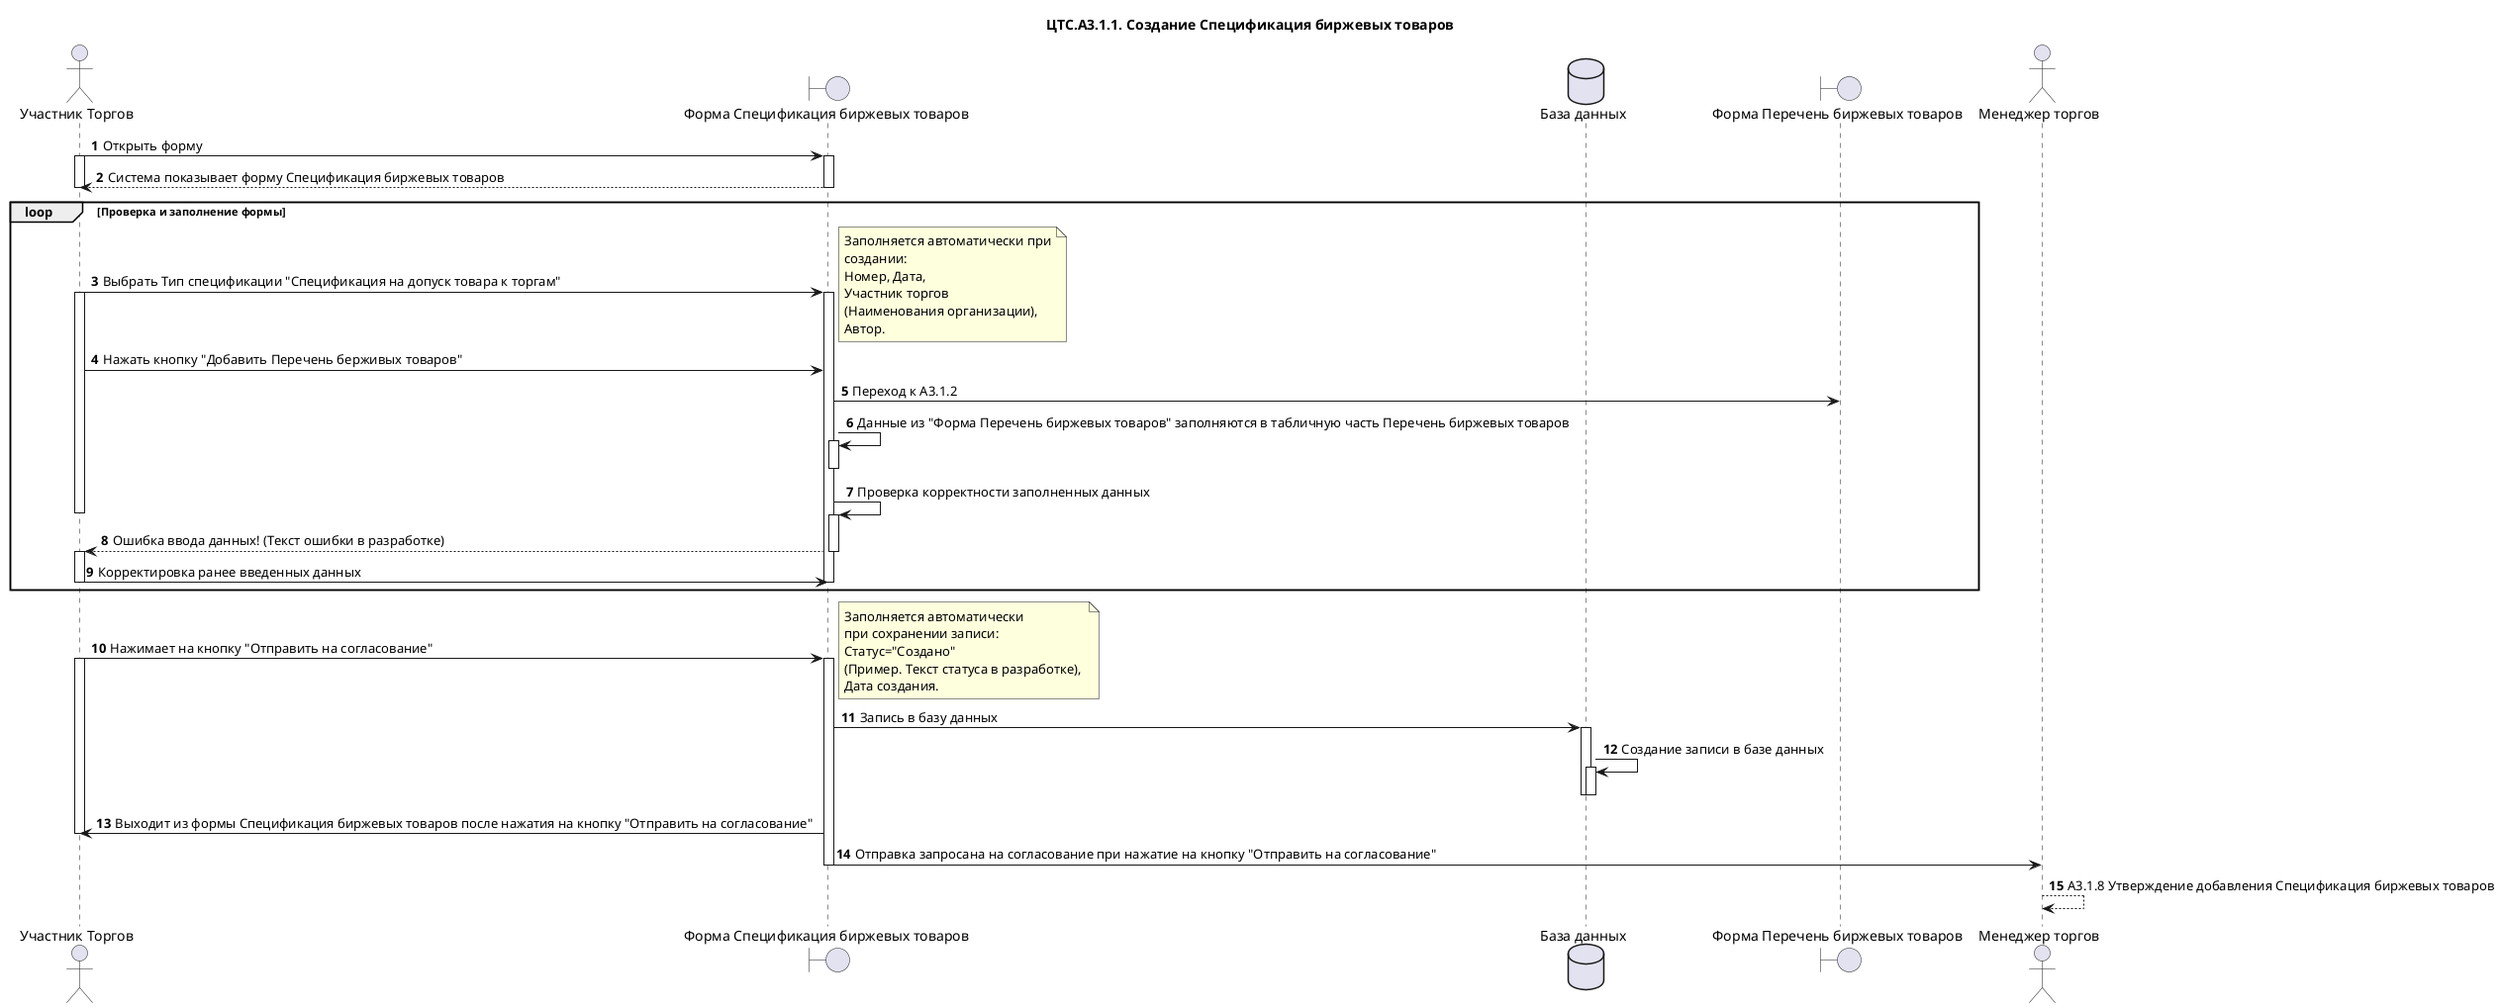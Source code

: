 @startuml "ЦТС.А3.1 Допуск товара к торгам"
title "ЦТС.А3.1.1. Создание Спецификация биржевых товаров"
actor "Участник Торгов" as User
boundary "Форма Спецификация биржевых товаров" as SpecificationForm
database "База данных" as Database
boundary "Форма Перечень биржевых товаров" as SpecificationCommoditiesForm
actor "Менеджер торгов" as UserCTS

autonumber
User -> SpecificationForm: Открыть форму
activate User
activate SpecificationForm

SpecificationForm-->User: Система показывает форму Спецификация биржевых товаров
deactivate User
deactivate SpecificationForm

loop Проверка и заполнение формы

User -> SpecificationForm: Выбрать Тип спецификации "Спецификация на допуск товара к торгам"
note right
    Заполняется автоматически при
    создании: 
    Номер, Дата, 
    Участник торгов
    (Наименования организации), 
    Автор.
 end note
activate User
activate SpecificationForm

User -> SpecificationForm: Нажать кнопку "Добавить Перечень берживых товаров"
SpecificationForm -> SpecificationCommoditiesForm: Переход к А3.1.2
SpecificationForm -> SpecificationForm: Данные из "Форма Перечень биржевых товаров" заполняются в табличную часть Перечень биржевых товаров
activate SpecificationForm
deactivate SpecificationForm
SpecificationForm -> SpecificationForm: Проверка корректности заполненных данных 
activate SpecificationForm
deactivate User

SpecificationForm --> User: Ошибка ввода данных! (Текст ошибки в разработке) 
deactivate SpecificationForm
activate User

User->SpecificationForm: Корректировка ранее введенных данных
deactivate User
deactivate SpecificationForm
end


User -> SpecificationForm: Нажимает на кнопку "Отправить на согласование"
activate SpecificationForm
activate User
note right
    Заполняется автоматически 
    при сохранении записи: 
    Статус="Создано"
    (Пример. Текст статуса в разработке), 
    Дата создания.
end note
SpecificationForm->Database: Запись в базу данных


activate Database
Database->Database: Создание записи в базе данных
activate Database
deactivate Database
deactivate Database
SpecificationForm->User: Выходит из формы Спецификация биржевых товаров после нажатия на кнопку "Отправить на согласование"

deactivate User

SpecificationForm->UserCTS: Отправка запросана на согласование при нажатие на кнопку "Отправить на согласование"
deactivate SpecificationForm
UserCTS-->UserCTS: А3.1.8 Утверждение добавления Спецификация биржевых товаров

@enduml